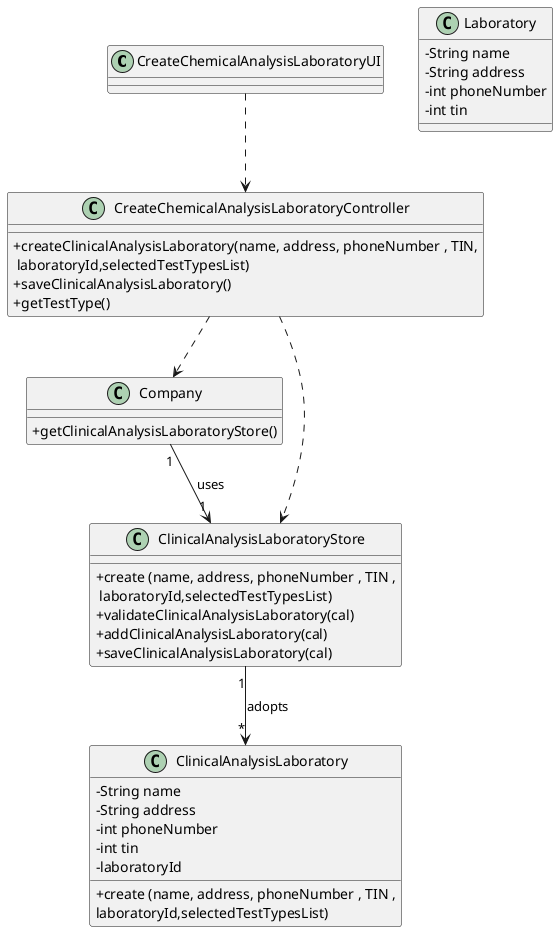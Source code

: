 @startuml
skinparam classAttributeIconSize 0

class CreateChemicalAnalysisLaboratoryUI{
}

class CreateChemicalAnalysisLaboratoryController{
  +createClinicalAnalysisLaboratory(name, address, phoneNumber , TIN,\n laboratoryId,selectedTestTypesList)
  +saveClinicalAnalysisLaboratory()
  +getTestType()
}

class Company{
+getClinicalAnalysisLaboratoryStore()
}

class Laboratory {
  -String name
  -String address
  -int phoneNumber
  -int tin
}

class ClinicalAnalysisLaboratory {
  -String name
  -String address
  -int phoneNumber
  -int tin
  -laboratoryId
  +create (name, address, phoneNumber , TIN ,\nlaboratoryId,selectedTestTypesList)


}

class ClinicalAnalysisLaboratoryStore {
  +create (name, address, phoneNumber , TIN ,\n laboratoryId,selectedTestTypesList)
  +validateClinicalAnalysisLaboratory(cal)
  +addClinicalAnalysisLaboratory(cal)
  +saveClinicalAnalysisLaboratory(cal)
}






CreateChemicalAnalysisLaboratoryUI ..> CreateChemicalAnalysisLaboratoryController
CreateChemicalAnalysisLaboratoryController ..> Company
CreateChemicalAnalysisLaboratoryController ...> ClinicalAnalysisLaboratoryStore
Company "1" --> "1" ClinicalAnalysisLaboratoryStore : uses
ClinicalAnalysisLaboratoryStore "1" --> "*" ClinicalAnalysisLaboratory : adopts


@enduml